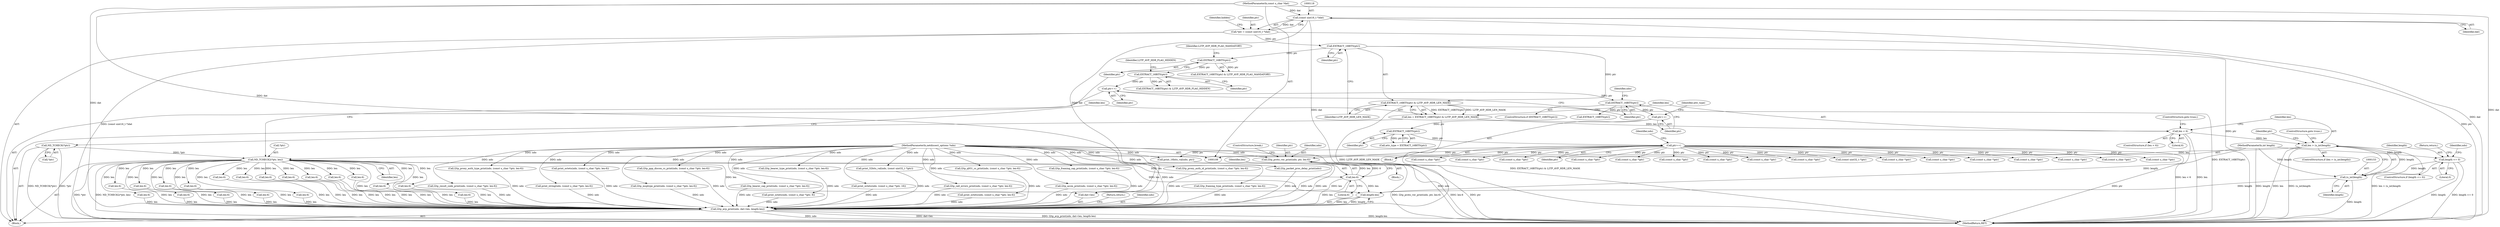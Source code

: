 digraph "0_tcpdump_cc4a7391c616be7a64ed65742ef9ed3f106eb165_0@pointer" {
"1000279" [label="(Call,l2tp_proto_ver_print(ndo, ptr, len-6))"];
"1000109" [label="(MethodParameterIn,netdissect_options *ndo)"];
"1000231" [label="(Call,ptr++)"];
"1000229" [label="(Call,EXTRACT_16BITS(ptr))"];
"1000225" [label="(Call,ptr++)"];
"1000186" [label="(Call,EXTRACT_16BITS(ptr))"];
"1000183" [label="(Call,ptr++)"];
"1000172" [label="(Call,EXTRACT_16BITS(ptr))"];
"1000162" [label="(Call,EXTRACT_16BITS(ptr))"];
"1000141" [label="(Call,EXTRACT_16BITS(ptr))"];
"1000115" [label="(Call,*ptr = (const uint16_t *)dat)"];
"1000117" [label="(Call,(const uint16_t *)dat)"];
"1000110" [label="(MethodParameterIn,const u_char *dat)"];
"1000282" [label="(Call,len-6)"];
"1000156" [label="(Call,ND_TCHECK2(*ptr, len))"];
"1000135" [label="(Call,ND_TCHECK(*ptr))"];
"1000150" [label="(Call,len > (u_int)length)"];
"1000145" [label="(Call,len < 6)"];
"1000138" [label="(Call,len = EXTRACT_16BITS(ptr) & L2TP_AVP_HDR_LEN_MASK)"];
"1000140" [label="(Call,EXTRACT_16BITS(ptr) & L2TP_AVP_HDR_LEN_MASK)"];
"1000152" [label="(Call,(u_int)length)"];
"1000126" [label="(Call,length <= 0)"];
"1000111" [label="(MethodParameterIn,int length)"];
"1000514" [label="(Call,l2tp_avp_print(ndo, dat+len, length-len))"];
"1000342" [label="(Call,print_16bits_val(ndo, ptr))"];
"1000448" [label="(Call,len-6)"];
"1000111" [label="(MethodParameterIn,int length)"];
"1000230" [label="(Identifier,ptr)"];
"1000321" [label="(Call,(const u_char *)ptr)"];
"1000235" [label="(Identifier,ndo)"];
"1000358" [label="(Call,len-6)"];
"1000469" [label="(Call,(const u_char *)ptr)"];
"1000467" [label="(Call,l2tp_proxy_auth_id_print(ndo, (const u_char *)ptr, len-6))"];
"1000472" [label="(Call,len-6)"];
"1000225" [label="(Call,ptr++)"];
"1000116" [label="(Identifier,ptr)"];
"1000216" [label="(Call,len-6)"];
"1000171" [label="(Call,EXTRACT_16BITS(ptr) & L2TP_AVP_HDR_FLAG_HIDDEN)"];
"1000154" [label="(Identifier,length)"];
"1000443" [label="(Call,l2tp_framing_type_print(ndo, (const u_char *)ptr, len-6))"];
"1000172" [label="(Call,EXTRACT_16BITS(ptr))"];
"1000453" [label="(Call,l2tp_packet_proc_delay_print(ndo))"];
"1000403" [label="(Call,(const u_char *)ptr)"];
"1000462" [label="(Call,len-6)"];
"1000285" [label="(ControlStructure,break;)"];
"1000232" [label="(Identifier,ptr)"];
"1000522" [label="(Return,return;)"];
"1000281" [label="(Identifier,ptr)"];
"1000445" [label="(Call,(const u_char *)ptr)"];
"1000514" [label="(Call,l2tp_avp_print(ndo, dat+len, length-len))"];
"1000145" [label="(Call,len < 6)"];
"1000269" [label="(Call,l2tp_result_code_print(ndo, (const u_char *)ptr, len-6))"];
"1000228" [label="(Identifier,attr_type)"];
"1000147" [label="(Literal,6)"];
"1000184" [label="(Identifier,ptr)"];
"1000142" [label="(Identifier,ptr)"];
"1000109" [label="(MethodParameterIn,netdissect_options *ndo)"];
"1000135" [label="(Call,ND_TCHECK(*ptr))"];
"1000229" [label="(Call,EXTRACT_16BITS(ptr))"];
"1000110" [label="(MethodParameterIn,const u_char *dat)"];
"1000156" [label="(Call,ND_TCHECK2(*ptr, len))"];
"1000457" [label="(Call,l2tp_proxy_auth_type_print(ndo, (const u_char *)ptr, len-6))"];
"1000183" [label="(Call,ptr++)"];
"1000112" [label="(Block,)"];
"1000151" [label="(Identifier,len)"];
"1000271" [label="(Call,(const u_char *)ptr)"];
"1000299" [label="(Call,(const u_char *)ptr)"];
"1000504" [label="(Call,len-6)"];
"1000139" [label="(Identifier,len)"];
"1000187" [label="(Identifier,ptr)"];
"1000173" [label="(Identifier,ptr)"];
"1000115" [label="(Call,*ptr = (const uint16_t *)dat)"];
"1000280" [label="(Identifier,ndo)"];
"1000438" [label="(Call,len-6)"];
"1000332" [label="(Call,len-6)"];
"1000264" [label="(Call,len-6)"];
"1000158" [label="(Identifier,ptr)"];
"1000161" [label="(Call,EXTRACT_16BITS(ptr) & L2TP_AVP_HDR_FLAG_MANDATORY)"];
"1000231" [label="(Call,ptr++)"];
"1000128" [label="(Literal,0)"];
"1000381" [label="(Call,(const u_char *)ptr)"];
"1000309" [label="(Call,len-6)"];
"1000194" [label="(Call,EXTRACT_16BITS(ptr))"];
"1000130" [label="(Return,return;)"];
"1000289" [label="(Call,(const u_char *)ptr)"];
"1000119" [label="(Identifier,dat)"];
"1000353" [label="(Call,print_string(ndo, (const u_char *)ptr, len-6))"];
"1000284" [label="(Literal,6)"];
"1000416" [label="(Call,len-6)"];
"1000211" [label="(Call,print_octets(ndo, (const u_char *)ptr, len-6))"];
"1000174" [label="(Identifier,L2TP_AVP_HDR_FLAG_HIDDEN)"];
"1000152" [label="(Call,(u_int)length)"];
"1000185" [label="(ControlStructure,if (EXTRACT_16BITS(ptr)))"];
"1000292" [label="(Call,len-6)"];
"1000259" [label="(Call,l2tp_msgtype_print(ndo, (const u_char *)ptr, len-6))"];
"1000499" [label="(Call,l2tp_ppp_discon_cc_print(ndo, (const u_char *)ptr, len-6))"];
"1000159" [label="(Identifier,len)"];
"1000302" [label="(Call,len-6)"];
"1000162" [label="(Call,EXTRACT_16BITS(ptr))"];
"1000283" [label="(Identifier,len)"];
"1000297" [label="(Call,l2tp_bearer_cap_print(ndo, (const u_char *)ptr, len-6))"];
"1000501" [label="(Call,(const u_char *)ptr)"];
"1000279" [label="(Call,l2tp_proto_ver_print(ndo, ptr, len-6))"];
"1000150" [label="(Call,len > (u_int)length)"];
"1000226" [label="(Identifier,ptr)"];
"1000146" [label="(Identifier,len)"];
"1000191" [label="(Identifier,ndo)"];
"1000528" [label="(MethodReturn,RET)"];
"1000141" [label="(Call,EXTRACT_16BITS(ptr))"];
"1000492" [label="(Call,len-6)"];
"1000433" [label="(Call,l2tp_bearer_type_print(ndo, (const u_char *)ptr, len-6))"];
"1000149" [label="(ControlStructure,if (len > (u_int)length))"];
"1000401" [label="(Call,print_octets(ndo, (const u_char *)ptr, 16))"];
"1000391" [label="(Call,len-6)"];
"1000428" [label="(Call,(const uint32_t *)ptr)"];
"1000224" [label="(Block,)"];
"1000157" [label="(Call,*ptr)"];
"1000516" [label="(Call,dat+len)"];
"1000282" [label="(Call,len-6)"];
"1000138" [label="(Call,len = EXTRACT_16BITS(ptr) & L2TP_AVP_HDR_LEN_MASK)"];
"1000227" [label="(Call,attr_type = EXTRACT_16BITS(ptr))"];
"1000519" [label="(Call,length-len)"];
"1000489" [label="(Call,(const u_char *)ptr)"];
"1000155" [label="(ControlStructure,goto trunc;)"];
"1000133" [label="(Identifier,ndo)"];
"1000426" [label="(Call,print_32bits_val(ndo, (const uint32_t *)ptr))"];
"1000479" [label="(Call,(const u_char *)ptr)"];
"1000186" [label="(Call,EXTRACT_16BITS(ptr))"];
"1000477" [label="(Call,l2tp_call_errors_print(ndo, (const u_char *)ptr, len-6))"];
"1000261" [label="(Call,(const u_char *)ptr)"];
"1000257" [label="(Block,)"];
"1000148" [label="(ControlStructure,goto trunc;)"];
"1000459" [label="(Call,(const u_char *)ptr)"];
"1000163" [label="(Identifier,ptr)"];
"1000482" [label="(Call,len-6)"];
"1000369" [label="(Call,print_octets(ndo, (const u_char *)ptr, len-6))"];
"1000117" [label="(Call,(const uint16_t *)dat)"];
"1000384" [label="(Call,len-6)"];
"1000140" [label="(Call,EXTRACT_16BITS(ptr) & L2TP_AVP_HDR_LEN_MASK)"];
"1000127" [label="(Identifier,length)"];
"1000379" [label="(Call,l2tp_q931_cc_print(ndo, (const u_char *)ptr, len-6))"];
"1000144" [label="(ControlStructure,if (len < 6))"];
"1000371" [label="(Call,(const u_char *)ptr)"];
"1000487" [label="(Call,l2tp_accm_print(ndo, (const u_char *)ptr, len-6))"];
"1000126" [label="(Call,length <= 0)"];
"1000319" [label="(Call,print_octets(ndo, (const u_char *)ptr, 8))"];
"1000164" [label="(Identifier,L2TP_AVP_HDR_FLAG_MANDATORY)"];
"1000374" [label="(Call,len-6)"];
"1000125" [label="(ControlStructure,if (length <= 0))"];
"1000435" [label="(Call,(const u_char *)ptr)"];
"1000274" [label="(Call,len-6)"];
"1000355" [label="(Call,(const u_char *)ptr)"];
"1000287" [label="(Call,l2tp_framing_cap_print(ndo, (const u_char *)ptr, len-6))"];
"1000123" [label="(Identifier,hidden)"];
"1000136" [label="(Call,*ptr)"];
"1000515" [label="(Identifier,ndo)"];
"1000143" [label="(Identifier,L2TP_AVP_HDR_LEN_MASK)"];
"1000279" -> "1000257"  [label="AST: "];
"1000279" -> "1000282"  [label="CFG: "];
"1000280" -> "1000279"  [label="AST: "];
"1000281" -> "1000279"  [label="AST: "];
"1000282" -> "1000279"  [label="AST: "];
"1000285" -> "1000279"  [label="CFG: "];
"1000279" -> "1000528"  [label="DDG: len-6"];
"1000279" -> "1000528"  [label="DDG: ptr"];
"1000279" -> "1000528"  [label="DDG: l2tp_proto_ver_print(ndo, ptr, len-6)"];
"1000109" -> "1000279"  [label="DDG: ndo"];
"1000231" -> "1000279"  [label="DDG: ptr"];
"1000282" -> "1000279"  [label="DDG: len"];
"1000282" -> "1000279"  [label="DDG: 6"];
"1000279" -> "1000514"  [label="DDG: ndo"];
"1000109" -> "1000108"  [label="AST: "];
"1000109" -> "1000528"  [label="DDG: ndo"];
"1000109" -> "1000211"  [label="DDG: ndo"];
"1000109" -> "1000259"  [label="DDG: ndo"];
"1000109" -> "1000269"  [label="DDG: ndo"];
"1000109" -> "1000287"  [label="DDG: ndo"];
"1000109" -> "1000297"  [label="DDG: ndo"];
"1000109" -> "1000319"  [label="DDG: ndo"];
"1000109" -> "1000342"  [label="DDG: ndo"];
"1000109" -> "1000353"  [label="DDG: ndo"];
"1000109" -> "1000369"  [label="DDG: ndo"];
"1000109" -> "1000379"  [label="DDG: ndo"];
"1000109" -> "1000401"  [label="DDG: ndo"];
"1000109" -> "1000426"  [label="DDG: ndo"];
"1000109" -> "1000433"  [label="DDG: ndo"];
"1000109" -> "1000443"  [label="DDG: ndo"];
"1000109" -> "1000453"  [label="DDG: ndo"];
"1000109" -> "1000457"  [label="DDG: ndo"];
"1000109" -> "1000467"  [label="DDG: ndo"];
"1000109" -> "1000477"  [label="DDG: ndo"];
"1000109" -> "1000487"  [label="DDG: ndo"];
"1000109" -> "1000499"  [label="DDG: ndo"];
"1000109" -> "1000514"  [label="DDG: ndo"];
"1000231" -> "1000224"  [label="AST: "];
"1000231" -> "1000232"  [label="CFG: "];
"1000232" -> "1000231"  [label="AST: "];
"1000235" -> "1000231"  [label="CFG: "];
"1000231" -> "1000528"  [label="DDG: ptr"];
"1000229" -> "1000231"  [label="DDG: ptr"];
"1000231" -> "1000261"  [label="DDG: ptr"];
"1000231" -> "1000271"  [label="DDG: ptr"];
"1000231" -> "1000289"  [label="DDG: ptr"];
"1000231" -> "1000299"  [label="DDG: ptr"];
"1000231" -> "1000321"  [label="DDG: ptr"];
"1000231" -> "1000342"  [label="DDG: ptr"];
"1000231" -> "1000355"  [label="DDG: ptr"];
"1000231" -> "1000371"  [label="DDG: ptr"];
"1000231" -> "1000381"  [label="DDG: ptr"];
"1000231" -> "1000403"  [label="DDG: ptr"];
"1000231" -> "1000428"  [label="DDG: ptr"];
"1000231" -> "1000435"  [label="DDG: ptr"];
"1000231" -> "1000445"  [label="DDG: ptr"];
"1000231" -> "1000459"  [label="DDG: ptr"];
"1000231" -> "1000469"  [label="DDG: ptr"];
"1000231" -> "1000479"  [label="DDG: ptr"];
"1000231" -> "1000489"  [label="DDG: ptr"];
"1000231" -> "1000501"  [label="DDG: ptr"];
"1000229" -> "1000227"  [label="AST: "];
"1000229" -> "1000230"  [label="CFG: "];
"1000230" -> "1000229"  [label="AST: "];
"1000227" -> "1000229"  [label="CFG: "];
"1000229" -> "1000227"  [label="DDG: ptr"];
"1000225" -> "1000229"  [label="DDG: ptr"];
"1000225" -> "1000224"  [label="AST: "];
"1000225" -> "1000226"  [label="CFG: "];
"1000226" -> "1000225"  [label="AST: "];
"1000228" -> "1000225"  [label="CFG: "];
"1000186" -> "1000225"  [label="DDG: ptr"];
"1000186" -> "1000185"  [label="AST: "];
"1000186" -> "1000187"  [label="CFG: "];
"1000187" -> "1000186"  [label="AST: "];
"1000191" -> "1000186"  [label="CFG: "];
"1000226" -> "1000186"  [label="CFG: "];
"1000183" -> "1000186"  [label="DDG: ptr"];
"1000186" -> "1000194"  [label="DDG: ptr"];
"1000183" -> "1000112"  [label="AST: "];
"1000183" -> "1000184"  [label="CFG: "];
"1000184" -> "1000183"  [label="AST: "];
"1000187" -> "1000183"  [label="CFG: "];
"1000172" -> "1000183"  [label="DDG: ptr"];
"1000172" -> "1000171"  [label="AST: "];
"1000172" -> "1000173"  [label="CFG: "];
"1000173" -> "1000172"  [label="AST: "];
"1000174" -> "1000172"  [label="CFG: "];
"1000172" -> "1000171"  [label="DDG: ptr"];
"1000162" -> "1000172"  [label="DDG: ptr"];
"1000162" -> "1000161"  [label="AST: "];
"1000162" -> "1000163"  [label="CFG: "];
"1000163" -> "1000162"  [label="AST: "];
"1000164" -> "1000162"  [label="CFG: "];
"1000162" -> "1000161"  [label="DDG: ptr"];
"1000141" -> "1000162"  [label="DDG: ptr"];
"1000141" -> "1000140"  [label="AST: "];
"1000141" -> "1000142"  [label="CFG: "];
"1000142" -> "1000141"  [label="AST: "];
"1000143" -> "1000141"  [label="CFG: "];
"1000141" -> "1000528"  [label="DDG: ptr"];
"1000141" -> "1000140"  [label="DDG: ptr"];
"1000115" -> "1000141"  [label="DDG: ptr"];
"1000115" -> "1000112"  [label="AST: "];
"1000115" -> "1000117"  [label="CFG: "];
"1000116" -> "1000115"  [label="AST: "];
"1000117" -> "1000115"  [label="AST: "];
"1000123" -> "1000115"  [label="CFG: "];
"1000115" -> "1000528"  [label="DDG: (const uint16_t *)dat"];
"1000115" -> "1000528"  [label="DDG: ptr"];
"1000117" -> "1000115"  [label="DDG: dat"];
"1000117" -> "1000119"  [label="CFG: "];
"1000118" -> "1000117"  [label="AST: "];
"1000119" -> "1000117"  [label="AST: "];
"1000117" -> "1000528"  [label="DDG: dat"];
"1000110" -> "1000117"  [label="DDG: dat"];
"1000117" -> "1000514"  [label="DDG: dat"];
"1000117" -> "1000516"  [label="DDG: dat"];
"1000110" -> "1000108"  [label="AST: "];
"1000110" -> "1000528"  [label="DDG: dat"];
"1000110" -> "1000514"  [label="DDG: dat"];
"1000110" -> "1000516"  [label="DDG: dat"];
"1000282" -> "1000284"  [label="CFG: "];
"1000283" -> "1000282"  [label="AST: "];
"1000284" -> "1000282"  [label="AST: "];
"1000156" -> "1000282"  [label="DDG: len"];
"1000282" -> "1000514"  [label="DDG: len"];
"1000282" -> "1000516"  [label="DDG: len"];
"1000282" -> "1000519"  [label="DDG: len"];
"1000156" -> "1000112"  [label="AST: "];
"1000156" -> "1000159"  [label="CFG: "];
"1000157" -> "1000156"  [label="AST: "];
"1000159" -> "1000156"  [label="AST: "];
"1000163" -> "1000156"  [label="CFG: "];
"1000156" -> "1000528"  [label="DDG: *ptr"];
"1000156" -> "1000528"  [label="DDG: ND_TCHECK2(*ptr, len)"];
"1000135" -> "1000156"  [label="DDG: *ptr"];
"1000150" -> "1000156"  [label="DDG: len"];
"1000156" -> "1000216"  [label="DDG: len"];
"1000156" -> "1000264"  [label="DDG: len"];
"1000156" -> "1000274"  [label="DDG: len"];
"1000156" -> "1000292"  [label="DDG: len"];
"1000156" -> "1000302"  [label="DDG: len"];
"1000156" -> "1000309"  [label="DDG: len"];
"1000156" -> "1000332"  [label="DDG: len"];
"1000156" -> "1000358"  [label="DDG: len"];
"1000156" -> "1000374"  [label="DDG: len"];
"1000156" -> "1000384"  [label="DDG: len"];
"1000156" -> "1000391"  [label="DDG: len"];
"1000156" -> "1000416"  [label="DDG: len"];
"1000156" -> "1000438"  [label="DDG: len"];
"1000156" -> "1000448"  [label="DDG: len"];
"1000156" -> "1000462"  [label="DDG: len"];
"1000156" -> "1000472"  [label="DDG: len"];
"1000156" -> "1000482"  [label="DDG: len"];
"1000156" -> "1000492"  [label="DDG: len"];
"1000156" -> "1000504"  [label="DDG: len"];
"1000156" -> "1000514"  [label="DDG: len"];
"1000156" -> "1000516"  [label="DDG: len"];
"1000156" -> "1000519"  [label="DDG: len"];
"1000135" -> "1000112"  [label="AST: "];
"1000135" -> "1000136"  [label="CFG: "];
"1000136" -> "1000135"  [label="AST: "];
"1000139" -> "1000135"  [label="CFG: "];
"1000135" -> "1000528"  [label="DDG: ND_TCHECK(*ptr)"];
"1000135" -> "1000528"  [label="DDG: *ptr"];
"1000150" -> "1000149"  [label="AST: "];
"1000150" -> "1000152"  [label="CFG: "];
"1000151" -> "1000150"  [label="AST: "];
"1000152" -> "1000150"  [label="AST: "];
"1000155" -> "1000150"  [label="CFG: "];
"1000158" -> "1000150"  [label="CFG: "];
"1000150" -> "1000528"  [label="DDG: len"];
"1000150" -> "1000528"  [label="DDG: (u_int)length"];
"1000150" -> "1000528"  [label="DDG: len > (u_int)length"];
"1000145" -> "1000150"  [label="DDG: len"];
"1000152" -> "1000150"  [label="DDG: length"];
"1000145" -> "1000144"  [label="AST: "];
"1000145" -> "1000147"  [label="CFG: "];
"1000146" -> "1000145"  [label="AST: "];
"1000147" -> "1000145"  [label="AST: "];
"1000148" -> "1000145"  [label="CFG: "];
"1000151" -> "1000145"  [label="CFG: "];
"1000145" -> "1000528"  [label="DDG: len < 6"];
"1000145" -> "1000528"  [label="DDG: len"];
"1000138" -> "1000145"  [label="DDG: len"];
"1000138" -> "1000112"  [label="AST: "];
"1000138" -> "1000140"  [label="CFG: "];
"1000139" -> "1000138"  [label="AST: "];
"1000140" -> "1000138"  [label="AST: "];
"1000146" -> "1000138"  [label="CFG: "];
"1000138" -> "1000528"  [label="DDG: EXTRACT_16BITS(ptr) & L2TP_AVP_HDR_LEN_MASK"];
"1000140" -> "1000138"  [label="DDG: EXTRACT_16BITS(ptr)"];
"1000140" -> "1000138"  [label="DDG: L2TP_AVP_HDR_LEN_MASK"];
"1000140" -> "1000143"  [label="CFG: "];
"1000143" -> "1000140"  [label="AST: "];
"1000140" -> "1000528"  [label="DDG: EXTRACT_16BITS(ptr)"];
"1000140" -> "1000528"  [label="DDG: L2TP_AVP_HDR_LEN_MASK"];
"1000152" -> "1000154"  [label="CFG: "];
"1000153" -> "1000152"  [label="AST: "];
"1000154" -> "1000152"  [label="AST: "];
"1000152" -> "1000528"  [label="DDG: length"];
"1000126" -> "1000152"  [label="DDG: length"];
"1000111" -> "1000152"  [label="DDG: length"];
"1000152" -> "1000519"  [label="DDG: length"];
"1000126" -> "1000125"  [label="AST: "];
"1000126" -> "1000128"  [label="CFG: "];
"1000127" -> "1000126"  [label="AST: "];
"1000128" -> "1000126"  [label="AST: "];
"1000130" -> "1000126"  [label="CFG: "];
"1000133" -> "1000126"  [label="CFG: "];
"1000126" -> "1000528"  [label="DDG: length <= 0"];
"1000126" -> "1000528"  [label="DDG: length"];
"1000111" -> "1000126"  [label="DDG: length"];
"1000111" -> "1000108"  [label="AST: "];
"1000111" -> "1000528"  [label="DDG: length"];
"1000111" -> "1000519"  [label="DDG: length"];
"1000514" -> "1000112"  [label="AST: "];
"1000514" -> "1000519"  [label="CFG: "];
"1000515" -> "1000514"  [label="AST: "];
"1000516" -> "1000514"  [label="AST: "];
"1000519" -> "1000514"  [label="AST: "];
"1000522" -> "1000514"  [label="CFG: "];
"1000514" -> "1000528"  [label="DDG: l2tp_avp_print(ndo, dat+len, length-len)"];
"1000514" -> "1000528"  [label="DDG: length-len"];
"1000514" -> "1000528"  [label="DDG: ndo"];
"1000514" -> "1000528"  [label="DDG: dat+len"];
"1000426" -> "1000514"  [label="DDG: ndo"];
"1000401" -> "1000514"  [label="DDG: ndo"];
"1000433" -> "1000514"  [label="DDG: ndo"];
"1000379" -> "1000514"  [label="DDG: ndo"];
"1000499" -> "1000514"  [label="DDG: ndo"];
"1000211" -> "1000514"  [label="DDG: ndo"];
"1000269" -> "1000514"  [label="DDG: ndo"];
"1000353" -> "1000514"  [label="DDG: ndo"];
"1000319" -> "1000514"  [label="DDG: ndo"];
"1000259" -> "1000514"  [label="DDG: ndo"];
"1000297" -> "1000514"  [label="DDG: ndo"];
"1000342" -> "1000514"  [label="DDG: ndo"];
"1000369" -> "1000514"  [label="DDG: ndo"];
"1000487" -> "1000514"  [label="DDG: ndo"];
"1000467" -> "1000514"  [label="DDG: ndo"];
"1000287" -> "1000514"  [label="DDG: ndo"];
"1000457" -> "1000514"  [label="DDG: ndo"];
"1000477" -> "1000514"  [label="DDG: ndo"];
"1000453" -> "1000514"  [label="DDG: ndo"];
"1000443" -> "1000514"  [label="DDG: ndo"];
"1000519" -> "1000514"  [label="DDG: length"];
"1000519" -> "1000514"  [label="DDG: len"];
"1000274" -> "1000514"  [label="DDG: len"];
"1000292" -> "1000514"  [label="DDG: len"];
"1000462" -> "1000514"  [label="DDG: len"];
"1000448" -> "1000514"  [label="DDG: len"];
"1000416" -> "1000514"  [label="DDG: len"];
"1000438" -> "1000514"  [label="DDG: len"];
"1000384" -> "1000514"  [label="DDG: len"];
"1000358" -> "1000514"  [label="DDG: len"];
"1000309" -> "1000514"  [label="DDG: len"];
"1000332" -> "1000514"  [label="DDG: len"];
"1000374" -> "1000514"  [label="DDG: len"];
"1000391" -> "1000514"  [label="DDG: len"];
"1000302" -> "1000514"  [label="DDG: len"];
"1000216" -> "1000514"  [label="DDG: len"];
"1000482" -> "1000514"  [label="DDG: len"];
"1000264" -> "1000514"  [label="DDG: len"];
"1000492" -> "1000514"  [label="DDG: len"];
"1000504" -> "1000514"  [label="DDG: len"];
"1000472" -> "1000514"  [label="DDG: len"];
}

